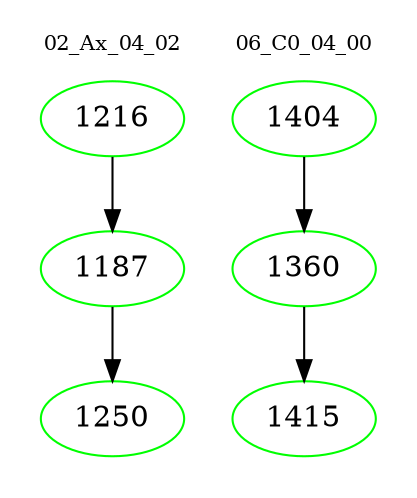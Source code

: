 digraph{
subgraph cluster_0 {
color = white
label = "02_Ax_04_02";
fontsize=10;
T0_1216 [label="1216", color="green"]
T0_1216 -> T0_1187 [color="black"]
T0_1187 [label="1187", color="green"]
T0_1187 -> T0_1250 [color="black"]
T0_1250 [label="1250", color="green"]
}
subgraph cluster_1 {
color = white
label = "06_C0_04_00";
fontsize=10;
T1_1404 [label="1404", color="green"]
T1_1404 -> T1_1360 [color="black"]
T1_1360 [label="1360", color="green"]
T1_1360 -> T1_1415 [color="black"]
T1_1415 [label="1415", color="green"]
}
}
